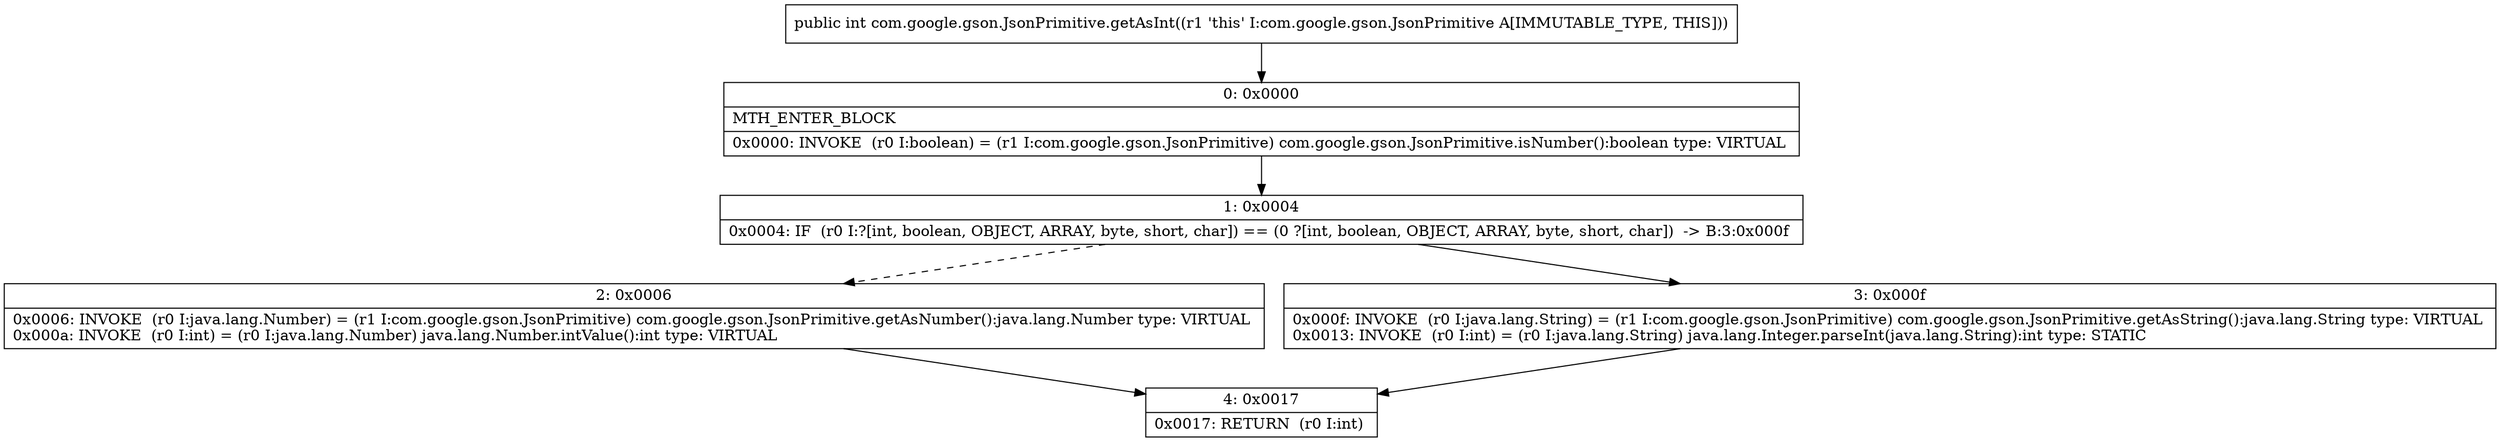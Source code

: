 digraph "CFG forcom.google.gson.JsonPrimitive.getAsInt()I" {
Node_0 [shape=record,label="{0\:\ 0x0000|MTH_ENTER_BLOCK\l|0x0000: INVOKE  (r0 I:boolean) = (r1 I:com.google.gson.JsonPrimitive) com.google.gson.JsonPrimitive.isNumber():boolean type: VIRTUAL \l}"];
Node_1 [shape=record,label="{1\:\ 0x0004|0x0004: IF  (r0 I:?[int, boolean, OBJECT, ARRAY, byte, short, char]) == (0 ?[int, boolean, OBJECT, ARRAY, byte, short, char])  \-\> B:3:0x000f \l}"];
Node_2 [shape=record,label="{2\:\ 0x0006|0x0006: INVOKE  (r0 I:java.lang.Number) = (r1 I:com.google.gson.JsonPrimitive) com.google.gson.JsonPrimitive.getAsNumber():java.lang.Number type: VIRTUAL \l0x000a: INVOKE  (r0 I:int) = (r0 I:java.lang.Number) java.lang.Number.intValue():int type: VIRTUAL \l}"];
Node_3 [shape=record,label="{3\:\ 0x000f|0x000f: INVOKE  (r0 I:java.lang.String) = (r1 I:com.google.gson.JsonPrimitive) com.google.gson.JsonPrimitive.getAsString():java.lang.String type: VIRTUAL \l0x0013: INVOKE  (r0 I:int) = (r0 I:java.lang.String) java.lang.Integer.parseInt(java.lang.String):int type: STATIC \l}"];
Node_4 [shape=record,label="{4\:\ 0x0017|0x0017: RETURN  (r0 I:int) \l}"];
MethodNode[shape=record,label="{public int com.google.gson.JsonPrimitive.getAsInt((r1 'this' I:com.google.gson.JsonPrimitive A[IMMUTABLE_TYPE, THIS])) }"];
MethodNode -> Node_0;
Node_0 -> Node_1;
Node_1 -> Node_2[style=dashed];
Node_1 -> Node_3;
Node_2 -> Node_4;
Node_3 -> Node_4;
}

